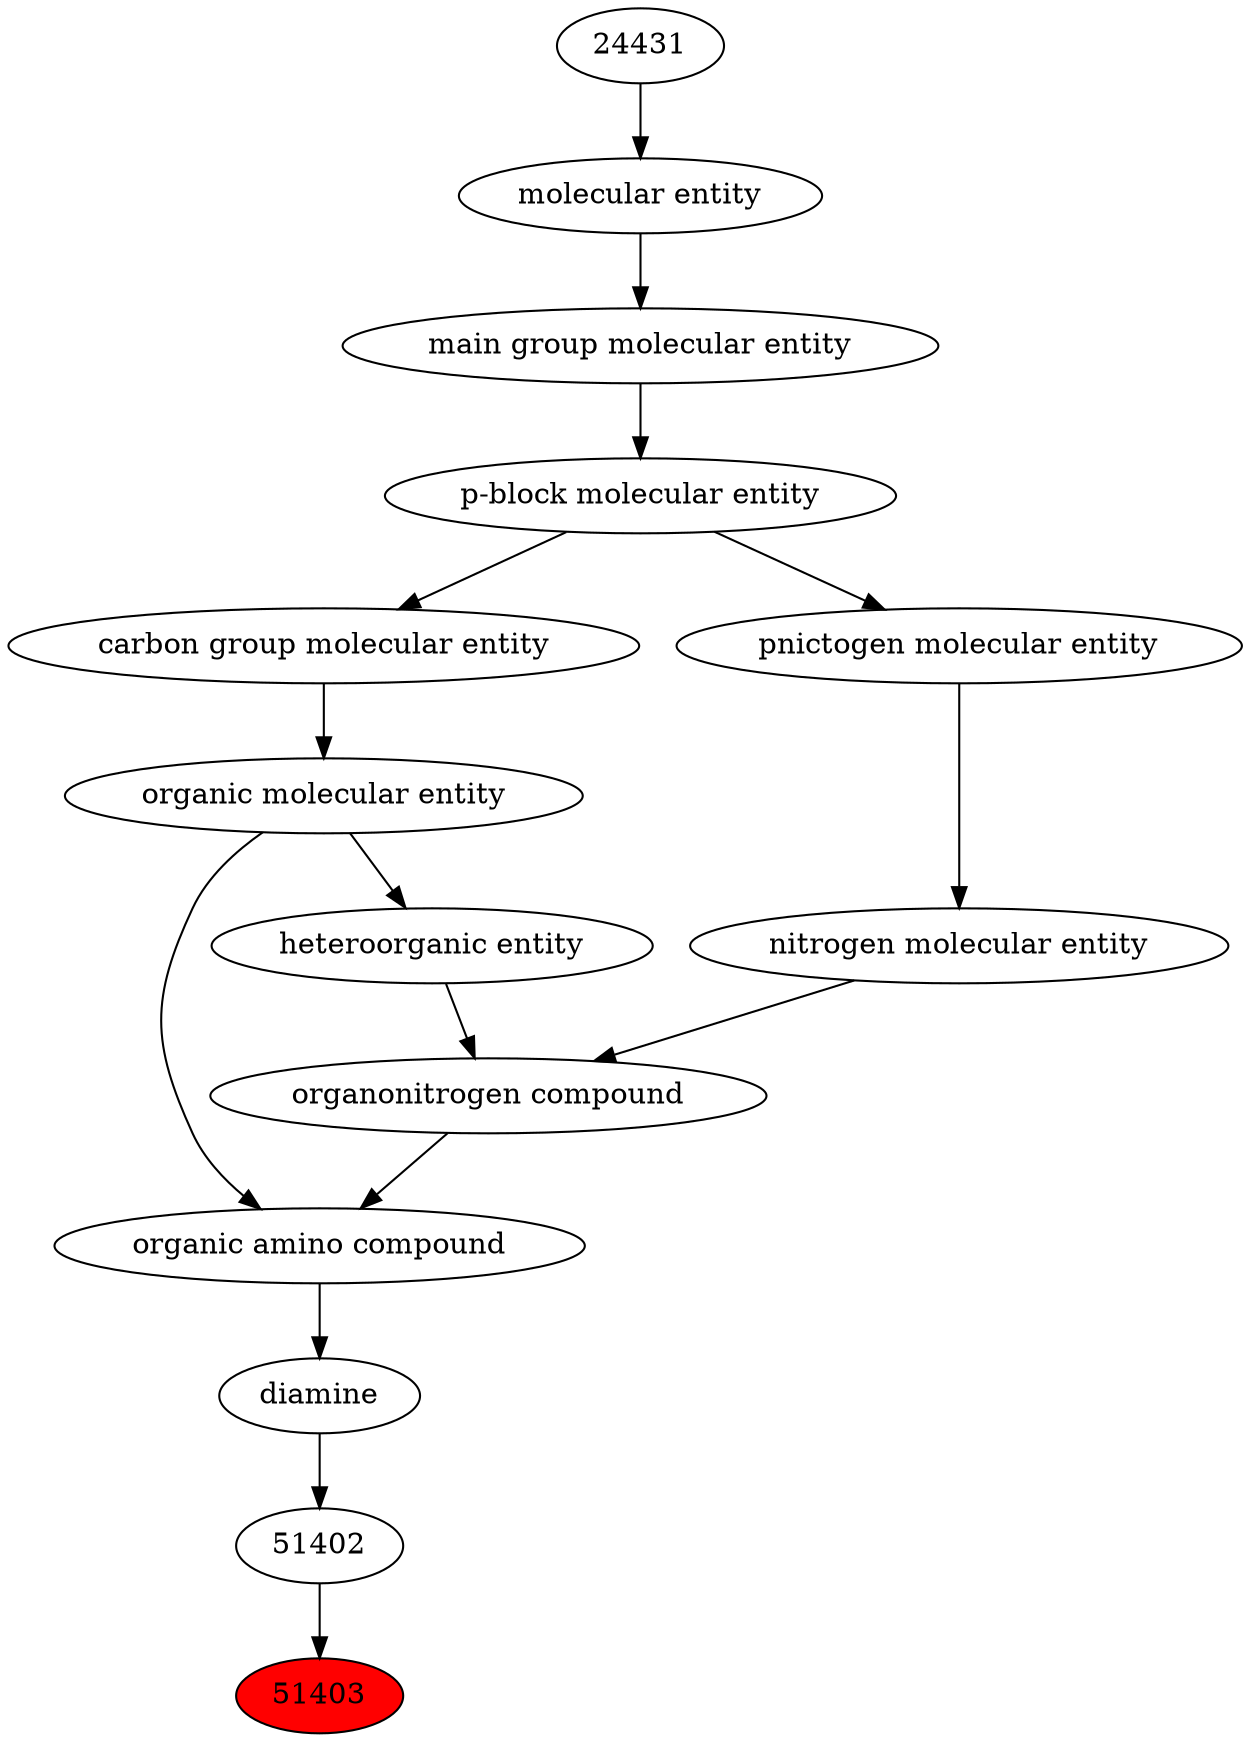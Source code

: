 digraph tree{ 
51403 [label="51403" fillcolor=red style=filled]
51402 -> 51403
51402 [label="51402"]
23666 -> 51402
23666 [label="diamine"]
50047 -> 23666
50047 [label="organic amino compound"]
50860 -> 50047
35352 -> 50047
50860 [label="organic molecular entity"]
33582 -> 50860
35352 [label="organonitrogen compound"]
51143 -> 35352
33285 -> 35352
33582 [label="carbon group molecular entity"]
33675 -> 33582
51143 [label="nitrogen molecular entity"]
33302 -> 51143
33285 [label="heteroorganic entity"]
50860 -> 33285
33675 [label="p-block molecular entity"]
33579 -> 33675
33302 [label="pnictogen molecular entity"]
33675 -> 33302
33579 [label="main group molecular entity"]
23367 -> 33579
23367 [label="molecular entity"]
24431 -> 23367
24431 [label="24431"]
}